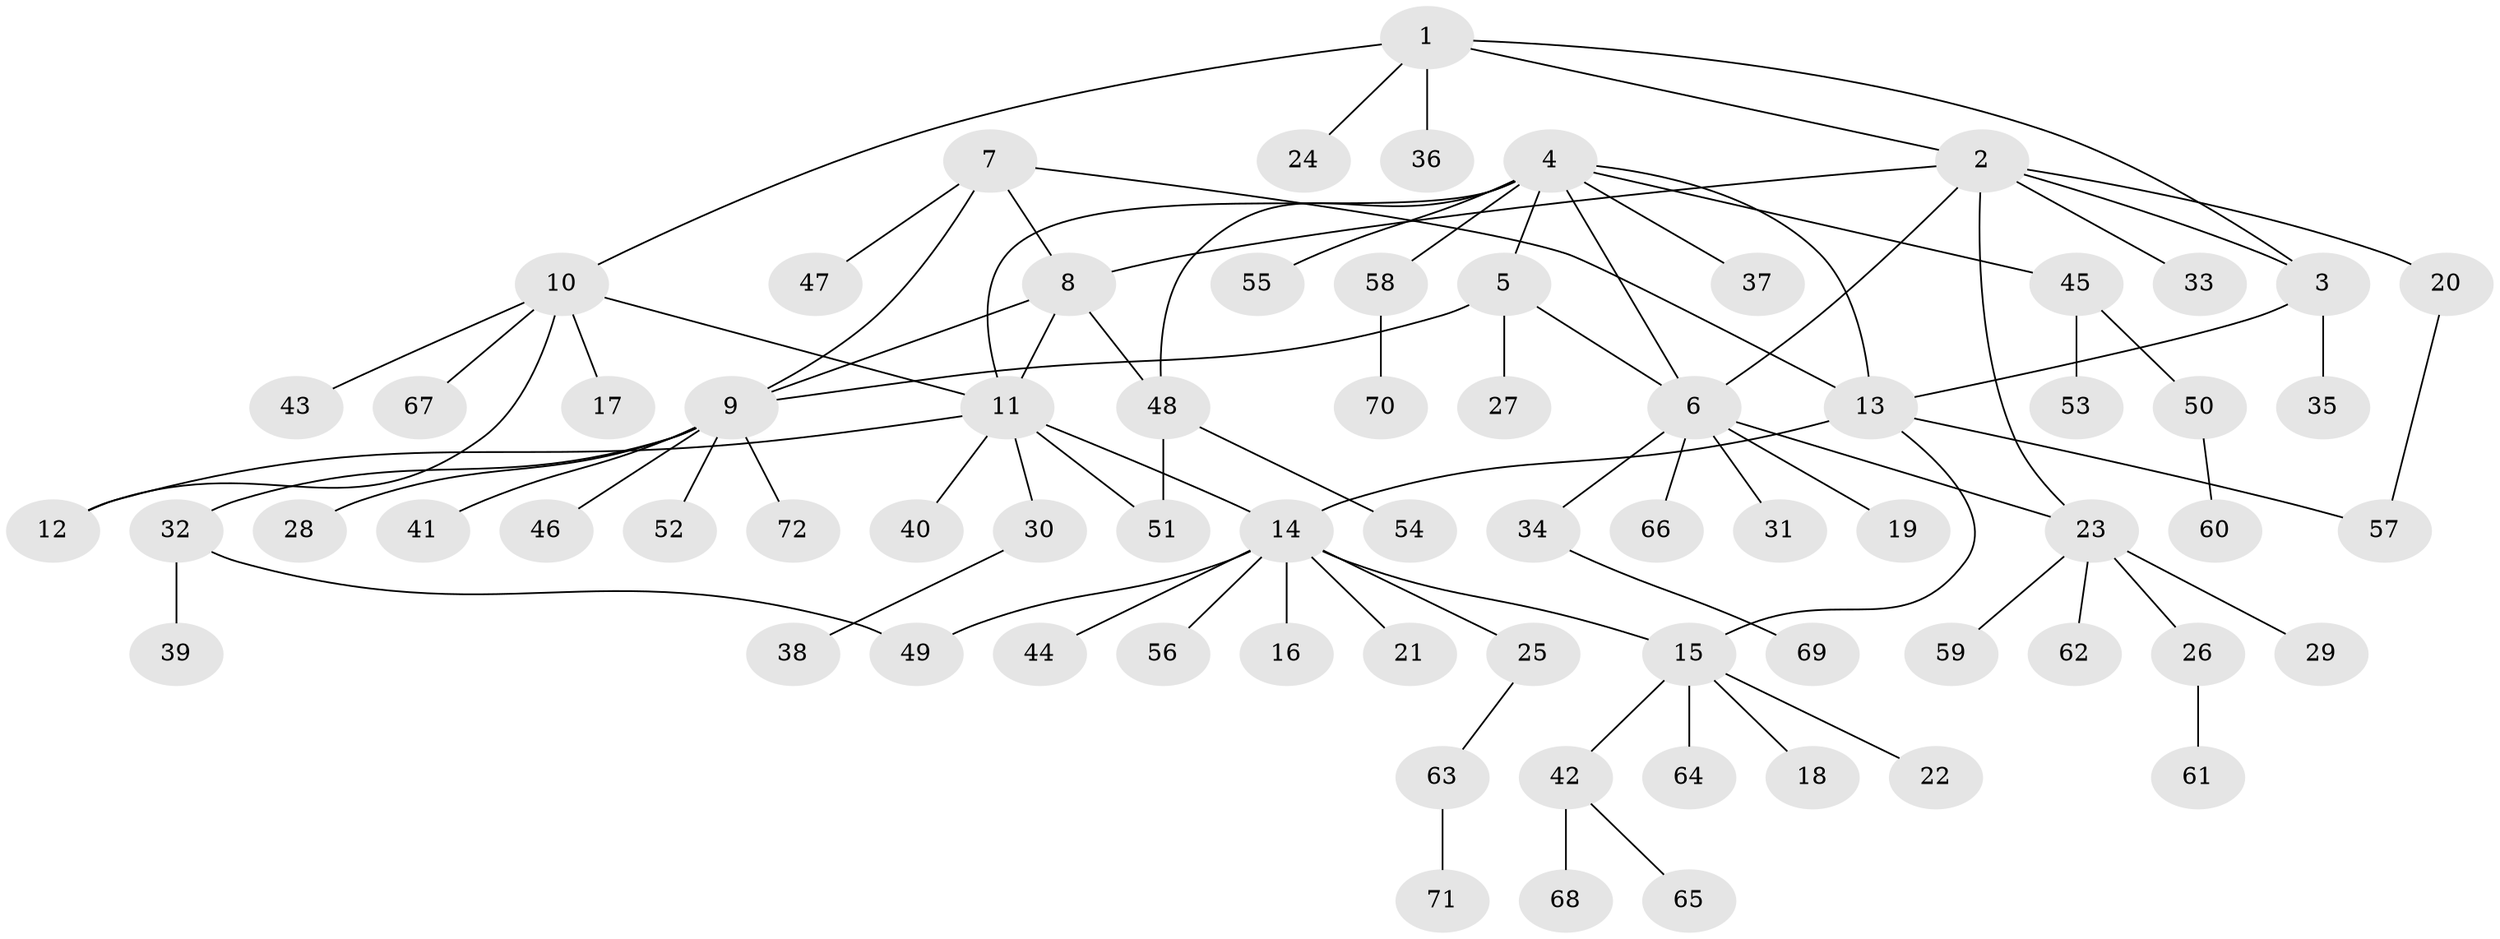 // Generated by graph-tools (version 1.1) at 2025/26/03/09/25 03:26:41]
// undirected, 72 vertices, 87 edges
graph export_dot {
graph [start="1"]
  node [color=gray90,style=filled];
  1;
  2;
  3;
  4;
  5;
  6;
  7;
  8;
  9;
  10;
  11;
  12;
  13;
  14;
  15;
  16;
  17;
  18;
  19;
  20;
  21;
  22;
  23;
  24;
  25;
  26;
  27;
  28;
  29;
  30;
  31;
  32;
  33;
  34;
  35;
  36;
  37;
  38;
  39;
  40;
  41;
  42;
  43;
  44;
  45;
  46;
  47;
  48;
  49;
  50;
  51;
  52;
  53;
  54;
  55;
  56;
  57;
  58;
  59;
  60;
  61;
  62;
  63;
  64;
  65;
  66;
  67;
  68;
  69;
  70;
  71;
  72;
  1 -- 2;
  1 -- 3;
  1 -- 10;
  1 -- 24;
  1 -- 36;
  2 -- 3;
  2 -- 6;
  2 -- 8;
  2 -- 20;
  2 -- 23;
  2 -- 33;
  3 -- 13;
  3 -- 35;
  4 -- 5;
  4 -- 6;
  4 -- 11;
  4 -- 13;
  4 -- 37;
  4 -- 45;
  4 -- 48;
  4 -- 55;
  4 -- 58;
  5 -- 6;
  5 -- 9;
  5 -- 27;
  6 -- 19;
  6 -- 23;
  6 -- 31;
  6 -- 34;
  6 -- 66;
  7 -- 8;
  7 -- 9;
  7 -- 13;
  7 -- 47;
  8 -- 9;
  8 -- 11;
  8 -- 48;
  9 -- 28;
  9 -- 32;
  9 -- 41;
  9 -- 46;
  9 -- 52;
  9 -- 72;
  10 -- 11;
  10 -- 12;
  10 -- 17;
  10 -- 43;
  10 -- 67;
  11 -- 12;
  11 -- 14;
  11 -- 30;
  11 -- 40;
  11 -- 51;
  13 -- 14;
  13 -- 15;
  13 -- 57;
  14 -- 15;
  14 -- 16;
  14 -- 21;
  14 -- 25;
  14 -- 44;
  14 -- 49;
  14 -- 56;
  15 -- 18;
  15 -- 22;
  15 -- 42;
  15 -- 64;
  20 -- 57;
  23 -- 26;
  23 -- 29;
  23 -- 59;
  23 -- 62;
  25 -- 63;
  26 -- 61;
  30 -- 38;
  32 -- 39;
  32 -- 49;
  34 -- 69;
  42 -- 65;
  42 -- 68;
  45 -- 50;
  45 -- 53;
  48 -- 51;
  48 -- 54;
  50 -- 60;
  58 -- 70;
  63 -- 71;
}
